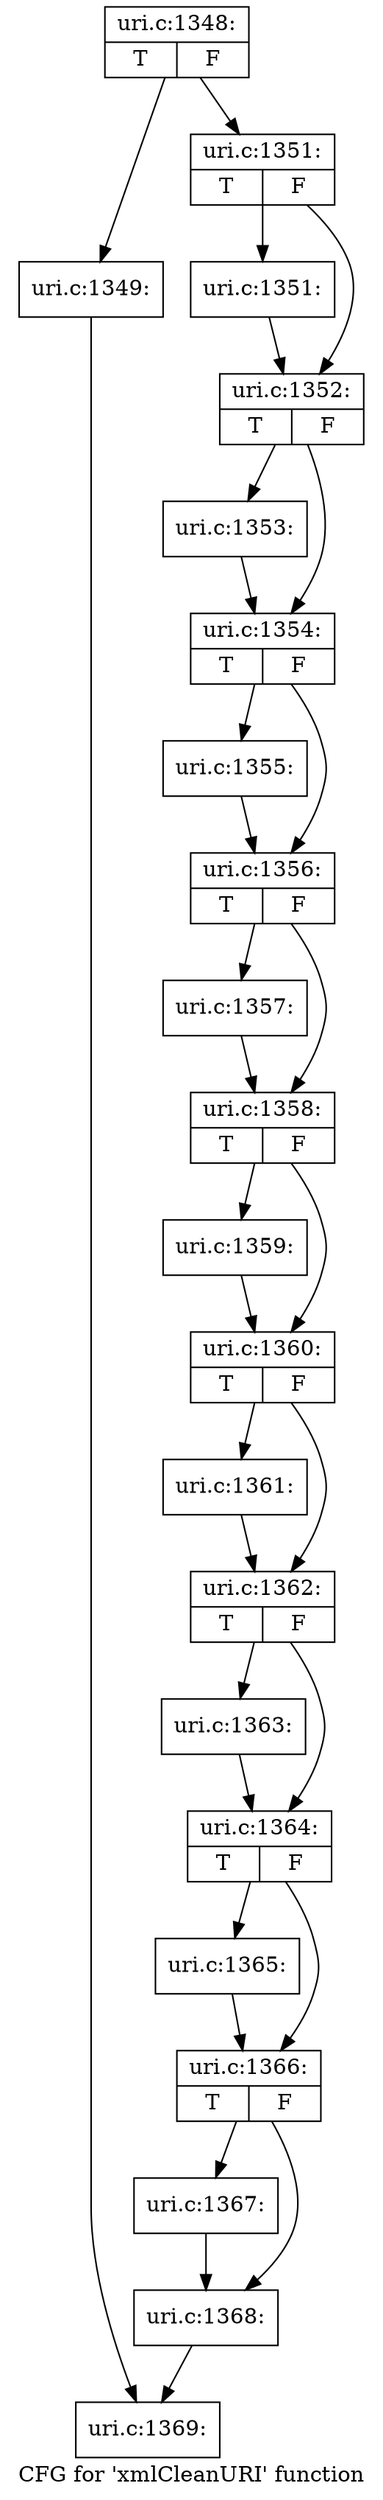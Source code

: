 digraph "CFG for 'xmlCleanURI' function" {
	label="CFG for 'xmlCleanURI' function";

	Node0x4907740 [shape=record,label="{uri.c:1348:|{<s0>T|<s1>F}}"];
	Node0x4907740 -> Node0x49088e0;
	Node0x4907740 -> Node0x4907790;
	Node0x49088e0 [shape=record,label="{uri.c:1349:}"];
	Node0x49088e0 -> Node0x4907b20;
	Node0x4907790 [shape=record,label="{uri.c:1351:|{<s0>T|<s1>F}}"];
	Node0x4907790 -> Node0x4907ad0;
	Node0x4907790 -> Node0x490a690;
	Node0x4907ad0 [shape=record,label="{uri.c:1351:}"];
	Node0x4907ad0 -> Node0x490a690;
	Node0x490a690 [shape=record,label="{uri.c:1352:|{<s0>T|<s1>F}}"];
	Node0x490a690 -> Node0x490af00;
	Node0x490a690 -> Node0x490af50;
	Node0x490af00 [shape=record,label="{uri.c:1353:}"];
	Node0x490af00 -> Node0x490af50;
	Node0x490af50 [shape=record,label="{uri.c:1354:|{<s0>T|<s1>F}}"];
	Node0x490af50 -> Node0x490b920;
	Node0x490af50 -> Node0x490b970;
	Node0x490b920 [shape=record,label="{uri.c:1355:}"];
	Node0x490b920 -> Node0x490b970;
	Node0x490b970 [shape=record,label="{uri.c:1356:|{<s0>T|<s1>F}}"];
	Node0x490b970 -> Node0x490c340;
	Node0x490b970 -> Node0x490c390;
	Node0x490c340 [shape=record,label="{uri.c:1357:}"];
	Node0x490c340 -> Node0x490c390;
	Node0x490c390 [shape=record,label="{uri.c:1358:|{<s0>T|<s1>F}}"];
	Node0x490c390 -> Node0x490cd60;
	Node0x490c390 -> Node0x490cdb0;
	Node0x490cd60 [shape=record,label="{uri.c:1359:}"];
	Node0x490cd60 -> Node0x490cdb0;
	Node0x490cdb0 [shape=record,label="{uri.c:1360:|{<s0>T|<s1>F}}"];
	Node0x490cdb0 -> Node0x490d780;
	Node0x490cdb0 -> Node0x490d7d0;
	Node0x490d780 [shape=record,label="{uri.c:1361:}"];
	Node0x490d780 -> Node0x490d7d0;
	Node0x490d7d0 [shape=record,label="{uri.c:1362:|{<s0>T|<s1>F}}"];
	Node0x490d7d0 -> Node0x490e1a0;
	Node0x490d7d0 -> Node0x490e1f0;
	Node0x490e1a0 [shape=record,label="{uri.c:1363:}"];
	Node0x490e1a0 -> Node0x490e1f0;
	Node0x490e1f0 [shape=record,label="{uri.c:1364:|{<s0>T|<s1>F}}"];
	Node0x490e1f0 -> Node0x490ebc0;
	Node0x490e1f0 -> Node0x490ec10;
	Node0x490ebc0 [shape=record,label="{uri.c:1365:}"];
	Node0x490ebc0 -> Node0x490ec10;
	Node0x490ec10 [shape=record,label="{uri.c:1366:|{<s0>T|<s1>F}}"];
	Node0x490ec10 -> Node0x490f5e0;
	Node0x490ec10 -> Node0x490f630;
	Node0x490f5e0 [shape=record,label="{uri.c:1367:}"];
	Node0x490f5e0 -> Node0x490f630;
	Node0x490f630 [shape=record,label="{uri.c:1368:}"];
	Node0x490f630 -> Node0x4907b20;
	Node0x4907b20 [shape=record,label="{uri.c:1369:}"];
}
